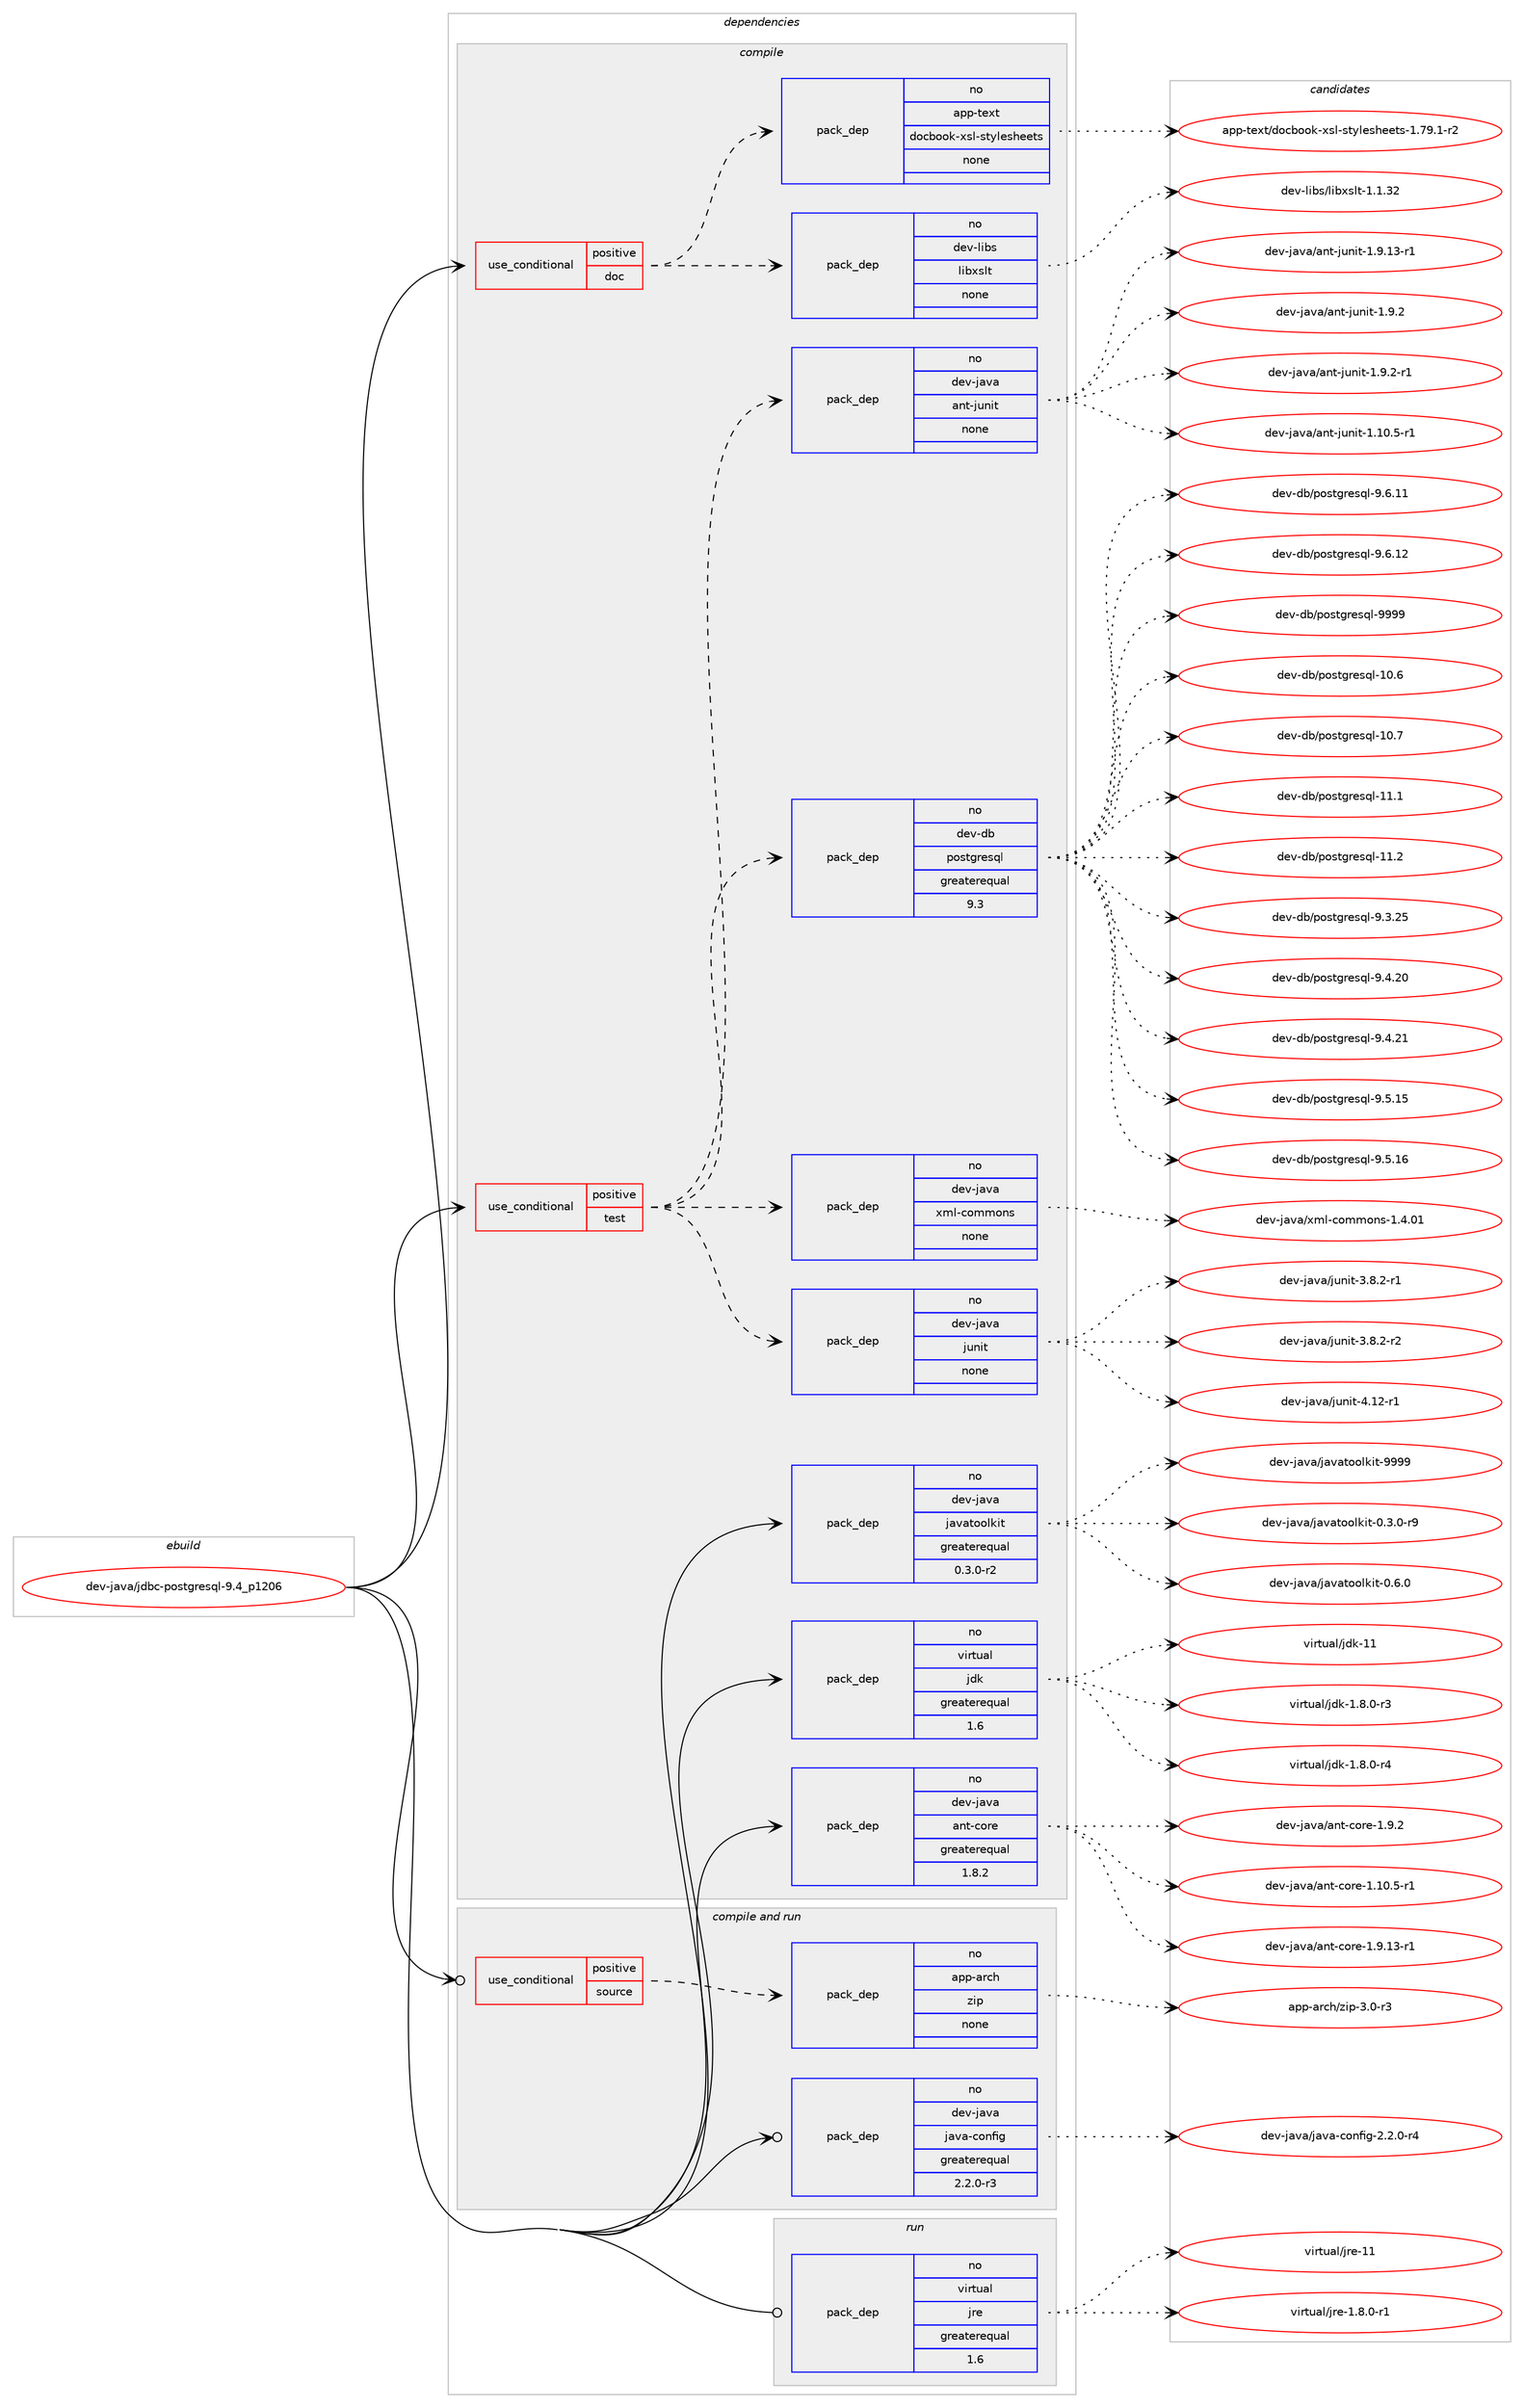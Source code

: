 digraph prolog {

# *************
# Graph options
# *************

newrank=true;
concentrate=true;
compound=true;
graph [rankdir=LR,fontname=Helvetica,fontsize=10,ranksep=1.5];#, ranksep=2.5, nodesep=0.2];
edge  [arrowhead=vee];
node  [fontname=Helvetica,fontsize=10];

# **********
# The ebuild
# **********

subgraph cluster_leftcol {
color=gray;
rank=same;
label=<<i>ebuild</i>>;
id [label="dev-java/jdbc-postgresql-9.4_p1206", color=red, width=4, href="../dev-java/jdbc-postgresql-9.4_p1206.svg"];
}

# ****************
# The dependencies
# ****************

subgraph cluster_midcol {
color=gray;
label=<<i>dependencies</i>>;
subgraph cluster_compile {
fillcolor="#eeeeee";
style=filled;
label=<<i>compile</i>>;
subgraph cond362894 {
dependency1353997 [label=<<TABLE BORDER="0" CELLBORDER="1" CELLSPACING="0" CELLPADDING="4"><TR><TD ROWSPAN="3" CELLPADDING="10">use_conditional</TD></TR><TR><TD>positive</TD></TR><TR><TD>doc</TD></TR></TABLE>>, shape=none, color=red];
subgraph pack968666 {
dependency1353998 [label=<<TABLE BORDER="0" CELLBORDER="1" CELLSPACING="0" CELLPADDING="4" WIDTH="220"><TR><TD ROWSPAN="6" CELLPADDING="30">pack_dep</TD></TR><TR><TD WIDTH="110">no</TD></TR><TR><TD>dev-libs</TD></TR><TR><TD>libxslt</TD></TR><TR><TD>none</TD></TR><TR><TD></TD></TR></TABLE>>, shape=none, color=blue];
}
dependency1353997:e -> dependency1353998:w [weight=20,style="dashed",arrowhead="vee"];
subgraph pack968667 {
dependency1353999 [label=<<TABLE BORDER="0" CELLBORDER="1" CELLSPACING="0" CELLPADDING="4" WIDTH="220"><TR><TD ROWSPAN="6" CELLPADDING="30">pack_dep</TD></TR><TR><TD WIDTH="110">no</TD></TR><TR><TD>app-text</TD></TR><TR><TD>docbook-xsl-stylesheets</TD></TR><TR><TD>none</TD></TR><TR><TD></TD></TR></TABLE>>, shape=none, color=blue];
}
dependency1353997:e -> dependency1353999:w [weight=20,style="dashed",arrowhead="vee"];
}
id:e -> dependency1353997:w [weight=20,style="solid",arrowhead="vee"];
subgraph cond362895 {
dependency1354000 [label=<<TABLE BORDER="0" CELLBORDER="1" CELLSPACING="0" CELLPADDING="4"><TR><TD ROWSPAN="3" CELLPADDING="10">use_conditional</TD></TR><TR><TD>positive</TD></TR><TR><TD>test</TD></TR></TABLE>>, shape=none, color=red];
subgraph pack968668 {
dependency1354001 [label=<<TABLE BORDER="0" CELLBORDER="1" CELLSPACING="0" CELLPADDING="4" WIDTH="220"><TR><TD ROWSPAN="6" CELLPADDING="30">pack_dep</TD></TR><TR><TD WIDTH="110">no</TD></TR><TR><TD>dev-db</TD></TR><TR><TD>postgresql</TD></TR><TR><TD>greaterequal</TD></TR><TR><TD>9.3</TD></TR></TABLE>>, shape=none, color=blue];
}
dependency1354000:e -> dependency1354001:w [weight=20,style="dashed",arrowhead="vee"];
subgraph pack968669 {
dependency1354002 [label=<<TABLE BORDER="0" CELLBORDER="1" CELLSPACING="0" CELLPADDING="4" WIDTH="220"><TR><TD ROWSPAN="6" CELLPADDING="30">pack_dep</TD></TR><TR><TD WIDTH="110">no</TD></TR><TR><TD>dev-java</TD></TR><TR><TD>ant-junit</TD></TR><TR><TD>none</TD></TR><TR><TD></TD></TR></TABLE>>, shape=none, color=blue];
}
dependency1354000:e -> dependency1354002:w [weight=20,style="dashed",arrowhead="vee"];
subgraph pack968670 {
dependency1354003 [label=<<TABLE BORDER="0" CELLBORDER="1" CELLSPACING="0" CELLPADDING="4" WIDTH="220"><TR><TD ROWSPAN="6" CELLPADDING="30">pack_dep</TD></TR><TR><TD WIDTH="110">no</TD></TR><TR><TD>dev-java</TD></TR><TR><TD>junit</TD></TR><TR><TD>none</TD></TR><TR><TD></TD></TR></TABLE>>, shape=none, color=blue];
}
dependency1354000:e -> dependency1354003:w [weight=20,style="dashed",arrowhead="vee"];
subgraph pack968671 {
dependency1354004 [label=<<TABLE BORDER="0" CELLBORDER="1" CELLSPACING="0" CELLPADDING="4" WIDTH="220"><TR><TD ROWSPAN="6" CELLPADDING="30">pack_dep</TD></TR><TR><TD WIDTH="110">no</TD></TR><TR><TD>dev-java</TD></TR><TR><TD>xml-commons</TD></TR><TR><TD>none</TD></TR><TR><TD></TD></TR></TABLE>>, shape=none, color=blue];
}
dependency1354000:e -> dependency1354004:w [weight=20,style="dashed",arrowhead="vee"];
}
id:e -> dependency1354000:w [weight=20,style="solid",arrowhead="vee"];
subgraph pack968672 {
dependency1354005 [label=<<TABLE BORDER="0" CELLBORDER="1" CELLSPACING="0" CELLPADDING="4" WIDTH="220"><TR><TD ROWSPAN="6" CELLPADDING="30">pack_dep</TD></TR><TR><TD WIDTH="110">no</TD></TR><TR><TD>dev-java</TD></TR><TR><TD>ant-core</TD></TR><TR><TD>greaterequal</TD></TR><TR><TD>1.8.2</TD></TR></TABLE>>, shape=none, color=blue];
}
id:e -> dependency1354005:w [weight=20,style="solid",arrowhead="vee"];
subgraph pack968673 {
dependency1354006 [label=<<TABLE BORDER="0" CELLBORDER="1" CELLSPACING="0" CELLPADDING="4" WIDTH="220"><TR><TD ROWSPAN="6" CELLPADDING="30">pack_dep</TD></TR><TR><TD WIDTH="110">no</TD></TR><TR><TD>dev-java</TD></TR><TR><TD>javatoolkit</TD></TR><TR><TD>greaterequal</TD></TR><TR><TD>0.3.0-r2</TD></TR></TABLE>>, shape=none, color=blue];
}
id:e -> dependency1354006:w [weight=20,style="solid",arrowhead="vee"];
subgraph pack968674 {
dependency1354007 [label=<<TABLE BORDER="0" CELLBORDER="1" CELLSPACING="0" CELLPADDING="4" WIDTH="220"><TR><TD ROWSPAN="6" CELLPADDING="30">pack_dep</TD></TR><TR><TD WIDTH="110">no</TD></TR><TR><TD>virtual</TD></TR><TR><TD>jdk</TD></TR><TR><TD>greaterequal</TD></TR><TR><TD>1.6</TD></TR></TABLE>>, shape=none, color=blue];
}
id:e -> dependency1354007:w [weight=20,style="solid",arrowhead="vee"];
}
subgraph cluster_compileandrun {
fillcolor="#eeeeee";
style=filled;
label=<<i>compile and run</i>>;
subgraph cond362896 {
dependency1354008 [label=<<TABLE BORDER="0" CELLBORDER="1" CELLSPACING="0" CELLPADDING="4"><TR><TD ROWSPAN="3" CELLPADDING="10">use_conditional</TD></TR><TR><TD>positive</TD></TR><TR><TD>source</TD></TR></TABLE>>, shape=none, color=red];
subgraph pack968675 {
dependency1354009 [label=<<TABLE BORDER="0" CELLBORDER="1" CELLSPACING="0" CELLPADDING="4" WIDTH="220"><TR><TD ROWSPAN="6" CELLPADDING="30">pack_dep</TD></TR><TR><TD WIDTH="110">no</TD></TR><TR><TD>app-arch</TD></TR><TR><TD>zip</TD></TR><TR><TD>none</TD></TR><TR><TD></TD></TR></TABLE>>, shape=none, color=blue];
}
dependency1354008:e -> dependency1354009:w [weight=20,style="dashed",arrowhead="vee"];
}
id:e -> dependency1354008:w [weight=20,style="solid",arrowhead="odotvee"];
subgraph pack968676 {
dependency1354010 [label=<<TABLE BORDER="0" CELLBORDER="1" CELLSPACING="0" CELLPADDING="4" WIDTH="220"><TR><TD ROWSPAN="6" CELLPADDING="30">pack_dep</TD></TR><TR><TD WIDTH="110">no</TD></TR><TR><TD>dev-java</TD></TR><TR><TD>java-config</TD></TR><TR><TD>greaterequal</TD></TR><TR><TD>2.2.0-r3</TD></TR></TABLE>>, shape=none, color=blue];
}
id:e -> dependency1354010:w [weight=20,style="solid",arrowhead="odotvee"];
}
subgraph cluster_run {
fillcolor="#eeeeee";
style=filled;
label=<<i>run</i>>;
subgraph pack968677 {
dependency1354011 [label=<<TABLE BORDER="0" CELLBORDER="1" CELLSPACING="0" CELLPADDING="4" WIDTH="220"><TR><TD ROWSPAN="6" CELLPADDING="30">pack_dep</TD></TR><TR><TD WIDTH="110">no</TD></TR><TR><TD>virtual</TD></TR><TR><TD>jre</TD></TR><TR><TD>greaterequal</TD></TR><TR><TD>1.6</TD></TR></TABLE>>, shape=none, color=blue];
}
id:e -> dependency1354011:w [weight=20,style="solid",arrowhead="odot"];
}
}

# **************
# The candidates
# **************

subgraph cluster_choices {
rank=same;
color=gray;
label=<<i>candidates</i>>;

subgraph choice968666 {
color=black;
nodesep=1;
choice1001011184510810598115471081059812011510811645494649465150 [label="dev-libs/libxslt-1.1.32", color=red, width=4,href="../dev-libs/libxslt-1.1.32.svg"];
dependency1353998:e -> choice1001011184510810598115471081059812011510811645494649465150:w [style=dotted,weight="100"];
}
subgraph choice968667 {
color=black;
nodesep=1;
choice97112112451161011201164710011199981111111074512011510845115116121108101115104101101116115454946555746494511450 [label="app-text/docbook-xsl-stylesheets-1.79.1-r2", color=red, width=4,href="../app-text/docbook-xsl-stylesheets-1.79.1-r2.svg"];
dependency1353999:e -> choice97112112451161011201164710011199981111111074512011510845115116121108101115104101101116115454946555746494511450:w [style=dotted,weight="100"];
}
subgraph choice968668 {
color=black;
nodesep=1;
choice1001011184510098471121111151161031141011151131084549484654 [label="dev-db/postgresql-10.6", color=red, width=4,href="../dev-db/postgresql-10.6.svg"];
choice1001011184510098471121111151161031141011151131084549484655 [label="dev-db/postgresql-10.7", color=red, width=4,href="../dev-db/postgresql-10.7.svg"];
choice1001011184510098471121111151161031141011151131084549494649 [label="dev-db/postgresql-11.1", color=red, width=4,href="../dev-db/postgresql-11.1.svg"];
choice1001011184510098471121111151161031141011151131084549494650 [label="dev-db/postgresql-11.2", color=red, width=4,href="../dev-db/postgresql-11.2.svg"];
choice10010111845100984711211111511610311410111511310845574651465053 [label="dev-db/postgresql-9.3.25", color=red, width=4,href="../dev-db/postgresql-9.3.25.svg"];
choice10010111845100984711211111511610311410111511310845574652465048 [label="dev-db/postgresql-9.4.20", color=red, width=4,href="../dev-db/postgresql-9.4.20.svg"];
choice10010111845100984711211111511610311410111511310845574652465049 [label="dev-db/postgresql-9.4.21", color=red, width=4,href="../dev-db/postgresql-9.4.21.svg"];
choice10010111845100984711211111511610311410111511310845574653464953 [label="dev-db/postgresql-9.5.15", color=red, width=4,href="../dev-db/postgresql-9.5.15.svg"];
choice10010111845100984711211111511610311410111511310845574653464954 [label="dev-db/postgresql-9.5.16", color=red, width=4,href="../dev-db/postgresql-9.5.16.svg"];
choice10010111845100984711211111511610311410111511310845574654464949 [label="dev-db/postgresql-9.6.11", color=red, width=4,href="../dev-db/postgresql-9.6.11.svg"];
choice10010111845100984711211111511610311410111511310845574654464950 [label="dev-db/postgresql-9.6.12", color=red, width=4,href="../dev-db/postgresql-9.6.12.svg"];
choice1001011184510098471121111151161031141011151131084557575757 [label="dev-db/postgresql-9999", color=red, width=4,href="../dev-db/postgresql-9999.svg"];
dependency1354001:e -> choice1001011184510098471121111151161031141011151131084549484654:w [style=dotted,weight="100"];
dependency1354001:e -> choice1001011184510098471121111151161031141011151131084549484655:w [style=dotted,weight="100"];
dependency1354001:e -> choice1001011184510098471121111151161031141011151131084549494649:w [style=dotted,weight="100"];
dependency1354001:e -> choice1001011184510098471121111151161031141011151131084549494650:w [style=dotted,weight="100"];
dependency1354001:e -> choice10010111845100984711211111511610311410111511310845574651465053:w [style=dotted,weight="100"];
dependency1354001:e -> choice10010111845100984711211111511610311410111511310845574652465048:w [style=dotted,weight="100"];
dependency1354001:e -> choice10010111845100984711211111511610311410111511310845574652465049:w [style=dotted,weight="100"];
dependency1354001:e -> choice10010111845100984711211111511610311410111511310845574653464953:w [style=dotted,weight="100"];
dependency1354001:e -> choice10010111845100984711211111511610311410111511310845574653464954:w [style=dotted,weight="100"];
dependency1354001:e -> choice10010111845100984711211111511610311410111511310845574654464949:w [style=dotted,weight="100"];
dependency1354001:e -> choice10010111845100984711211111511610311410111511310845574654464950:w [style=dotted,weight="100"];
dependency1354001:e -> choice1001011184510098471121111151161031141011151131084557575757:w [style=dotted,weight="100"];
}
subgraph choice968669 {
color=black;
nodesep=1;
choice100101118451069711897479711011645106117110105116454946494846534511449 [label="dev-java/ant-junit-1.10.5-r1", color=red, width=4,href="../dev-java/ant-junit-1.10.5-r1.svg"];
choice100101118451069711897479711011645106117110105116454946574649514511449 [label="dev-java/ant-junit-1.9.13-r1", color=red, width=4,href="../dev-java/ant-junit-1.9.13-r1.svg"];
choice100101118451069711897479711011645106117110105116454946574650 [label="dev-java/ant-junit-1.9.2", color=red, width=4,href="../dev-java/ant-junit-1.9.2.svg"];
choice1001011184510697118974797110116451061171101051164549465746504511449 [label="dev-java/ant-junit-1.9.2-r1", color=red, width=4,href="../dev-java/ant-junit-1.9.2-r1.svg"];
dependency1354002:e -> choice100101118451069711897479711011645106117110105116454946494846534511449:w [style=dotted,weight="100"];
dependency1354002:e -> choice100101118451069711897479711011645106117110105116454946574649514511449:w [style=dotted,weight="100"];
dependency1354002:e -> choice100101118451069711897479711011645106117110105116454946574650:w [style=dotted,weight="100"];
dependency1354002:e -> choice1001011184510697118974797110116451061171101051164549465746504511449:w [style=dotted,weight="100"];
}
subgraph choice968670 {
color=black;
nodesep=1;
choice100101118451069711897471061171101051164551465646504511449 [label="dev-java/junit-3.8.2-r1", color=red, width=4,href="../dev-java/junit-3.8.2-r1.svg"];
choice100101118451069711897471061171101051164551465646504511450 [label="dev-java/junit-3.8.2-r2", color=red, width=4,href="../dev-java/junit-3.8.2-r2.svg"];
choice1001011184510697118974710611711010511645524649504511449 [label="dev-java/junit-4.12-r1", color=red, width=4,href="../dev-java/junit-4.12-r1.svg"];
dependency1354003:e -> choice100101118451069711897471061171101051164551465646504511449:w [style=dotted,weight="100"];
dependency1354003:e -> choice100101118451069711897471061171101051164551465646504511450:w [style=dotted,weight="100"];
dependency1354003:e -> choice1001011184510697118974710611711010511645524649504511449:w [style=dotted,weight="100"];
}
subgraph choice968671 {
color=black;
nodesep=1;
choice10010111845106971189747120109108459911110910911111011545494652464849 [label="dev-java/xml-commons-1.4.01", color=red, width=4,href="../dev-java/xml-commons-1.4.01.svg"];
dependency1354004:e -> choice10010111845106971189747120109108459911110910911111011545494652464849:w [style=dotted,weight="100"];
}
subgraph choice968672 {
color=black;
nodesep=1;
choice10010111845106971189747971101164599111114101454946494846534511449 [label="dev-java/ant-core-1.10.5-r1", color=red, width=4,href="../dev-java/ant-core-1.10.5-r1.svg"];
choice10010111845106971189747971101164599111114101454946574649514511449 [label="dev-java/ant-core-1.9.13-r1", color=red, width=4,href="../dev-java/ant-core-1.9.13-r1.svg"];
choice10010111845106971189747971101164599111114101454946574650 [label="dev-java/ant-core-1.9.2", color=red, width=4,href="../dev-java/ant-core-1.9.2.svg"];
dependency1354005:e -> choice10010111845106971189747971101164599111114101454946494846534511449:w [style=dotted,weight="100"];
dependency1354005:e -> choice10010111845106971189747971101164599111114101454946574649514511449:w [style=dotted,weight="100"];
dependency1354005:e -> choice10010111845106971189747971101164599111114101454946574650:w [style=dotted,weight="100"];
}
subgraph choice968673 {
color=black;
nodesep=1;
choice1001011184510697118974710697118971161111111081071051164548465146484511457 [label="dev-java/javatoolkit-0.3.0-r9", color=red, width=4,href="../dev-java/javatoolkit-0.3.0-r9.svg"];
choice100101118451069711897471069711897116111111108107105116454846544648 [label="dev-java/javatoolkit-0.6.0", color=red, width=4,href="../dev-java/javatoolkit-0.6.0.svg"];
choice1001011184510697118974710697118971161111111081071051164557575757 [label="dev-java/javatoolkit-9999", color=red, width=4,href="../dev-java/javatoolkit-9999.svg"];
dependency1354006:e -> choice1001011184510697118974710697118971161111111081071051164548465146484511457:w [style=dotted,weight="100"];
dependency1354006:e -> choice100101118451069711897471069711897116111111108107105116454846544648:w [style=dotted,weight="100"];
dependency1354006:e -> choice1001011184510697118974710697118971161111111081071051164557575757:w [style=dotted,weight="100"];
}
subgraph choice968674 {
color=black;
nodesep=1;
choice11810511411611797108471061001074549465646484511451 [label="virtual/jdk-1.8.0-r3", color=red, width=4,href="../virtual/jdk-1.8.0-r3.svg"];
choice11810511411611797108471061001074549465646484511452 [label="virtual/jdk-1.8.0-r4", color=red, width=4,href="../virtual/jdk-1.8.0-r4.svg"];
choice1181051141161179710847106100107454949 [label="virtual/jdk-11", color=red, width=4,href="../virtual/jdk-11.svg"];
dependency1354007:e -> choice11810511411611797108471061001074549465646484511451:w [style=dotted,weight="100"];
dependency1354007:e -> choice11810511411611797108471061001074549465646484511452:w [style=dotted,weight="100"];
dependency1354007:e -> choice1181051141161179710847106100107454949:w [style=dotted,weight="100"];
}
subgraph choice968675 {
color=black;
nodesep=1;
choice9711211245971149910447122105112455146484511451 [label="app-arch/zip-3.0-r3", color=red, width=4,href="../app-arch/zip-3.0-r3.svg"];
dependency1354009:e -> choice9711211245971149910447122105112455146484511451:w [style=dotted,weight="100"];
}
subgraph choice968676 {
color=black;
nodesep=1;
choice10010111845106971189747106971189745991111101021051034550465046484511452 [label="dev-java/java-config-2.2.0-r4", color=red, width=4,href="../dev-java/java-config-2.2.0-r4.svg"];
dependency1354010:e -> choice10010111845106971189747106971189745991111101021051034550465046484511452:w [style=dotted,weight="100"];
}
subgraph choice968677 {
color=black;
nodesep=1;
choice11810511411611797108471061141014549465646484511449 [label="virtual/jre-1.8.0-r1", color=red, width=4,href="../virtual/jre-1.8.0-r1.svg"];
choice1181051141161179710847106114101454949 [label="virtual/jre-11", color=red, width=4,href="../virtual/jre-11.svg"];
dependency1354011:e -> choice11810511411611797108471061141014549465646484511449:w [style=dotted,weight="100"];
dependency1354011:e -> choice1181051141161179710847106114101454949:w [style=dotted,weight="100"];
}
}

}
